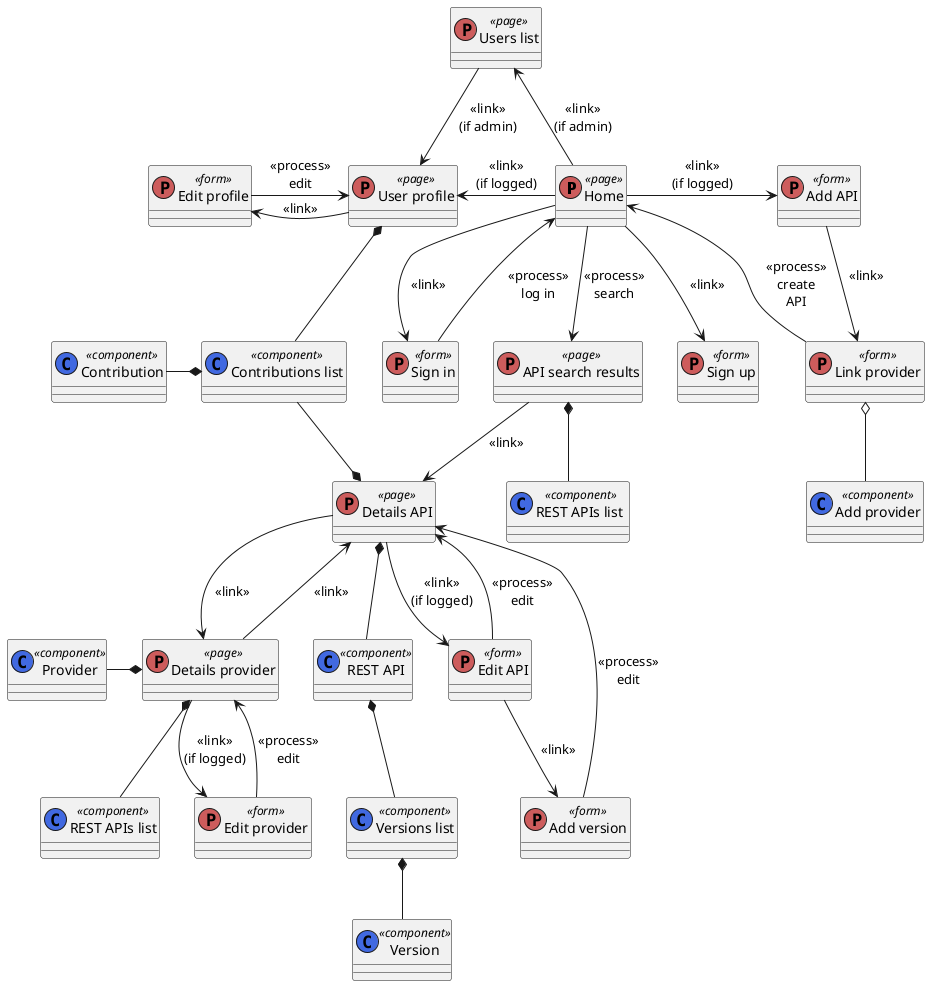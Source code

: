 @startuml
class "Home" <<(P,IndianRed) page>>
class "API search results" <<(P,IndianRed) page>>
class "Details API" <<(P,IndianRed) page>>
class "Sign up" <<(P,IndianRed) form>>
class "Sign in" <<(P,IndianRed) form>>
class "Details provider" <<(P,IndianRed) page>>
class "REST APIs list" <<(C,RoyalBlue) component>>
class "REST APIs list " <<(C,RoyalBlue) component>>
class "REST API" <<(C,RoyalBlue) component>>
class "Versions list" <<(C,RoyalBlue) component>>
class "Version" <<(C,RoyalBlue) component>>
class "Provider" <<(C,RoyalBlue) component>>
class "User profile" <<(P,IndianRed) page>>
class "Edit profile" <<(P,IndianRed) form>>
class "Contributions list" <<(C,RoyalBlue) component>>
class "Link provider" <<(P,IndianRed) form>>
class "Add provider" <<(C,RoyalBlue) component>>
class "Edit provider" <<(P,IndianRed) form>>
class "Contribution" <<(C,RoyalBlue) component>>
class "Add API" <<(P,IndianRed) form>>
class "Edit API" <<(P,IndianRed) form>>
class "Add version" <<(P,IndianRed) form>>
class "Users list" <<(P,IndianRed) page>>

"Home" --> "API search results": <<process>>\nsearch
"Home" --> "Sign up": <<link>>
"Home" --> "Sign in": <<link>>
"Sign in" --> "Home": <<process>>\nlog in
"Home" -left-> "User profile": <<link>>\n(if logged)
"User profile" -left-> "Edit profile": <<link>>
"Edit profile" -right-> "User profile": <<process>>\nedit
"User profile" *-- "Contributions list"
"Home" -right-> "Add API": <<link>>\n(if logged)
"Add API" --> "Link provider": <<link>>\n
"Link provider" o-- "Add provider"
"Link provider" --> "Home": <<process>>\ncreate\nAPI
"API search results" --> "Details API": <<link>>
"API search results" *-- "REST APIs list "
"Details API" --> "Details provider": <<link>>
"Details API" *-- "REST API"
"Details API" --> "Edit API": <<link>>\n(if logged)
"Edit API" --> "Details API": <<process>>\nedit
"Edit API" --> "Add version": <<link>>
"Add version" --> "Details API": <<process>>\nedit
"Details API" *-up- "Contributions list"
"REST API" *-- "Versions list"
"Versions list" *-- "Version"
"Contributions list" *-left- "Contribution"
"Details provider" *-left- "Provider"
"Details provider" *-- "REST APIs list"
"Details provider" --> "Details API": <<link>>
"Details provider" --> "Edit provider": <<link>>\n(if logged)
"Edit provider" --> "Details provider": <<process>>\nedit
"Home" -up-> "Users list": <<link>>\n(if admin)
"Users list" --> "User profile": <<link>>\n(if admin)
@enduml